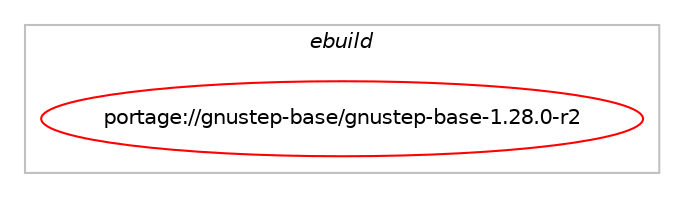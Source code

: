 digraph prolog {

# *************
# Graph options
# *************

newrank=true;
concentrate=true;
compound=true;
graph [rankdir=LR,fontname=Helvetica,fontsize=10,ranksep=1.5];#, ranksep=2.5, nodesep=0.2];
edge  [arrowhead=vee];
node  [fontname=Helvetica,fontsize=10];

# **********
# The ebuild
# **********

subgraph cluster_leftcol {
color=gray;
label=<<i>ebuild</i>>;
id [label="portage://gnustep-base/gnustep-base-1.28.0-r2", color=red, width=4, href="../gnustep-base/gnustep-base-1.28.0-r2.svg"];
}

# ****************
# The dependencies
# ****************

subgraph cluster_midcol {
color=gray;
label=<<i>dependencies</i>>;
subgraph cluster_compile {
fillcolor="#eeeeee";
style=filled;
label=<<i>compile</i>>;
# *** BEGIN UNKNOWN DEPENDENCY TYPE (TODO) ***
# id -> equal(use_conditional_group(negative,libffi,portage://gnustep-base/gnustep-base-1.28.0-r2,[package_dependency(portage://gnustep-base/gnustep-base-1.28.0-r2,install,no,dev-libs,ffcall,none,[,,],[],[]),package_dependency(portage://gnustep-base/gnustep-base-1.28.0-r2,install,no,gnustep-base,gnustep-make,none,[,,],[],[use(disable(native-exceptions),none)])]))
# *** END UNKNOWN DEPENDENCY TYPE (TODO) ***

# *** BEGIN UNKNOWN DEPENDENCY TYPE (TODO) ***
# id -> equal(use_conditional_group(positive,doc,portage://gnustep-base/gnustep-base-1.28.0-r2,[package_dependency(portage://gnustep-base/gnustep-base-1.28.0-r2,install,no,virtual,texi2dvi,none,[,,],[],[]),package_dependency(portage://gnustep-base/gnustep-base-1.28.0-r2,install,no,dev-tex,latex2html,none,[,,],[],[]),package_dependency(portage://gnustep-base/gnustep-base-1.28.0-r2,install,no,app-text,texi2html,none,[,,],[],[])]))
# *** END UNKNOWN DEPENDENCY TYPE (TODO) ***

# *** BEGIN UNKNOWN DEPENDENCY TYPE (TODO) ***
# id -> equal(use_conditional_group(positive,gnutls,portage://gnustep-base/gnustep-base-1.28.0-r2,[package_dependency(portage://gnustep-base/gnustep-base-1.28.0-r2,install,no,net-libs,gnutls,none,[,,],any_same_slot,[])]))
# *** END UNKNOWN DEPENDENCY TYPE (TODO) ***

# *** BEGIN UNKNOWN DEPENDENCY TYPE (TODO) ***
# id -> equal(use_conditional_group(positive,iconv,portage://gnustep-base/gnustep-base-1.28.0-r2,[package_dependency(portage://gnustep-base/gnustep-base-1.28.0-r2,install,no,virtual,libiconv,none,[,,],[],[])]))
# *** END UNKNOWN DEPENDENCY TYPE (TODO) ***

# *** BEGIN UNKNOWN DEPENDENCY TYPE (TODO) ***
# id -> equal(use_conditional_group(positive,icu,portage://gnustep-base/gnustep-base-1.28.0-r2,[package_dependency(portage://gnustep-base/gnustep-base-1.28.0-r2,install,no,dev-libs,icu,greaterequal,[49.0,,,49.0],any_same_slot,[])]))
# *** END UNKNOWN DEPENDENCY TYPE (TODO) ***

# *** BEGIN UNKNOWN DEPENDENCY TYPE (TODO) ***
# id -> equal(use_conditional_group(positive,libffi,portage://gnustep-base/gnustep-base-1.28.0-r2,[package_dependency(portage://gnustep-base/gnustep-base-1.28.0-r2,install,no,dev-libs,libffi,none,[,,],any_same_slot,[])]))
# *** END UNKNOWN DEPENDENCY TYPE (TODO) ***

# *** BEGIN UNKNOWN DEPENDENCY TYPE (TODO) ***
# id -> equal(use_conditional_group(positive,zeroconf,portage://gnustep-base/gnustep-base-1.28.0-r2,[package_dependency(portage://gnustep-base/gnustep-base-1.28.0-r2,install,no,net-dns,avahi,none,[,,],[],[])]))
# *** END UNKNOWN DEPENDENCY TYPE (TODO) ***

# *** BEGIN UNKNOWN DEPENDENCY TYPE (TODO) ***
# id -> equal(package_dependency(portage://gnustep-base/gnustep-base-1.28.0-r2,install,no,dev-libs,gmp,greaterequal,[4.1,,,4.1],any_same_slot,[]))
# *** END UNKNOWN DEPENDENCY TYPE (TODO) ***

# *** BEGIN UNKNOWN DEPENDENCY TYPE (TODO) ***
# id -> equal(package_dependency(portage://gnustep-base/gnustep-base-1.28.0-r2,install,no,dev-libs,libxml2,greaterequal,[2.6,,,2.6],[],[]))
# *** END UNKNOWN DEPENDENCY TYPE (TODO) ***

# *** BEGIN UNKNOWN DEPENDENCY TYPE (TODO) ***
# id -> equal(package_dependency(portage://gnustep-base/gnustep-base-1.28.0-r2,install,no,dev-libs,libxslt,greaterequal,[1.1,,,1.1],[],[]))
# *** END UNKNOWN DEPENDENCY TYPE (TODO) ***

# *** BEGIN UNKNOWN DEPENDENCY TYPE (TODO) ***
# id -> equal(package_dependency(portage://gnustep-base/gnustep-base-1.28.0-r2,install,no,gnustep-base,gnustep-make,greaterequal,[2.6.0,,,2.6.0],[],[]))
# *** END UNKNOWN DEPENDENCY TYPE (TODO) ***

# *** BEGIN UNKNOWN DEPENDENCY TYPE (TODO) ***
# id -> equal(package_dependency(portage://gnustep-base/gnustep-base-1.28.0-r2,install,no,sys-libs,zlib,greaterequal,[1.2,,,1.2],[],[]))
# *** END UNKNOWN DEPENDENCY TYPE (TODO) ***

# *** BEGIN UNKNOWN DEPENDENCY TYPE (TODO) ***
# id -> equal(package_dependency(portage://gnustep-base/gnustep-base-1.28.0-r2,install,no,virtual,pkgconfig,none,[,,],[],[]))
# *** END UNKNOWN DEPENDENCY TYPE (TODO) ***

}
subgraph cluster_compileandrun {
fillcolor="#eeeeee";
style=filled;
label=<<i>compile and run</i>>;
}
subgraph cluster_run {
fillcolor="#eeeeee";
style=filled;
label=<<i>run</i>>;
# *** BEGIN UNKNOWN DEPENDENCY TYPE (TODO) ***
# id -> equal(use_conditional_group(negative,libffi,portage://gnustep-base/gnustep-base-1.28.0-r2,[package_dependency(portage://gnustep-base/gnustep-base-1.28.0-r2,run,no,dev-libs,ffcall,none,[,,],[],[]),package_dependency(portage://gnustep-base/gnustep-base-1.28.0-r2,run,no,gnustep-base,gnustep-make,none,[,,],[],[use(disable(native-exceptions),none)])]))
# *** END UNKNOWN DEPENDENCY TYPE (TODO) ***

# *** BEGIN UNKNOWN DEPENDENCY TYPE (TODO) ***
# id -> equal(use_conditional_group(positive,doc,portage://gnustep-base/gnustep-base-1.28.0-r2,[package_dependency(portage://gnustep-base/gnustep-base-1.28.0-r2,run,no,virtual,texi2dvi,none,[,,],[],[]),package_dependency(portage://gnustep-base/gnustep-base-1.28.0-r2,run,no,dev-tex,latex2html,none,[,,],[],[]),package_dependency(portage://gnustep-base/gnustep-base-1.28.0-r2,run,no,app-text,texi2html,none,[,,],[],[])]))
# *** END UNKNOWN DEPENDENCY TYPE (TODO) ***

# *** BEGIN UNKNOWN DEPENDENCY TYPE (TODO) ***
# id -> equal(use_conditional_group(positive,gnutls,portage://gnustep-base/gnustep-base-1.28.0-r2,[package_dependency(portage://gnustep-base/gnustep-base-1.28.0-r2,run,no,net-libs,gnutls,none,[,,],any_same_slot,[])]))
# *** END UNKNOWN DEPENDENCY TYPE (TODO) ***

# *** BEGIN UNKNOWN DEPENDENCY TYPE (TODO) ***
# id -> equal(use_conditional_group(positive,iconv,portage://gnustep-base/gnustep-base-1.28.0-r2,[package_dependency(portage://gnustep-base/gnustep-base-1.28.0-r2,run,no,virtual,libiconv,none,[,,],[],[])]))
# *** END UNKNOWN DEPENDENCY TYPE (TODO) ***

# *** BEGIN UNKNOWN DEPENDENCY TYPE (TODO) ***
# id -> equal(use_conditional_group(positive,icu,portage://gnustep-base/gnustep-base-1.28.0-r2,[package_dependency(portage://gnustep-base/gnustep-base-1.28.0-r2,run,no,dev-libs,icu,greaterequal,[49.0,,,49.0],any_same_slot,[])]))
# *** END UNKNOWN DEPENDENCY TYPE (TODO) ***

# *** BEGIN UNKNOWN DEPENDENCY TYPE (TODO) ***
# id -> equal(use_conditional_group(positive,libffi,portage://gnustep-base/gnustep-base-1.28.0-r2,[package_dependency(portage://gnustep-base/gnustep-base-1.28.0-r2,run,no,dev-libs,libffi,none,[,,],any_same_slot,[])]))
# *** END UNKNOWN DEPENDENCY TYPE (TODO) ***

# *** BEGIN UNKNOWN DEPENDENCY TYPE (TODO) ***
# id -> equal(use_conditional_group(positive,zeroconf,portage://gnustep-base/gnustep-base-1.28.0-r2,[package_dependency(portage://gnustep-base/gnustep-base-1.28.0-r2,run,no,net-dns,avahi,none,[,,],[],[])]))
# *** END UNKNOWN DEPENDENCY TYPE (TODO) ***

# *** BEGIN UNKNOWN DEPENDENCY TYPE (TODO) ***
# id -> equal(package_dependency(portage://gnustep-base/gnustep-base-1.28.0-r2,run,no,dev-libs,gmp,greaterequal,[4.1,,,4.1],any_same_slot,[]))
# *** END UNKNOWN DEPENDENCY TYPE (TODO) ***

# *** BEGIN UNKNOWN DEPENDENCY TYPE (TODO) ***
# id -> equal(package_dependency(portage://gnustep-base/gnustep-base-1.28.0-r2,run,no,dev-libs,libxml2,greaterequal,[2.6,,,2.6],[],[]))
# *** END UNKNOWN DEPENDENCY TYPE (TODO) ***

# *** BEGIN UNKNOWN DEPENDENCY TYPE (TODO) ***
# id -> equal(package_dependency(portage://gnustep-base/gnustep-base-1.28.0-r2,run,no,dev-libs,libxslt,greaterequal,[1.1,,,1.1],[],[]))
# *** END UNKNOWN DEPENDENCY TYPE (TODO) ***

# *** BEGIN UNKNOWN DEPENDENCY TYPE (TODO) ***
# id -> equal(package_dependency(portage://gnustep-base/gnustep-base-1.28.0-r2,run,no,gnustep-base,gnustep-make,greaterequal,[2.6.0,,,2.6.0],[],[]))
# *** END UNKNOWN DEPENDENCY TYPE (TODO) ***

# *** BEGIN UNKNOWN DEPENDENCY TYPE (TODO) ***
# id -> equal(package_dependency(portage://gnustep-base/gnustep-base-1.28.0-r2,run,no,sys-libs,zlib,greaterequal,[1.2,,,1.2],[],[]))
# *** END UNKNOWN DEPENDENCY TYPE (TODO) ***

}
}

# **************
# The candidates
# **************

subgraph cluster_choices {
rank=same;
color=gray;
label=<<i>candidates</i>>;

}

}
